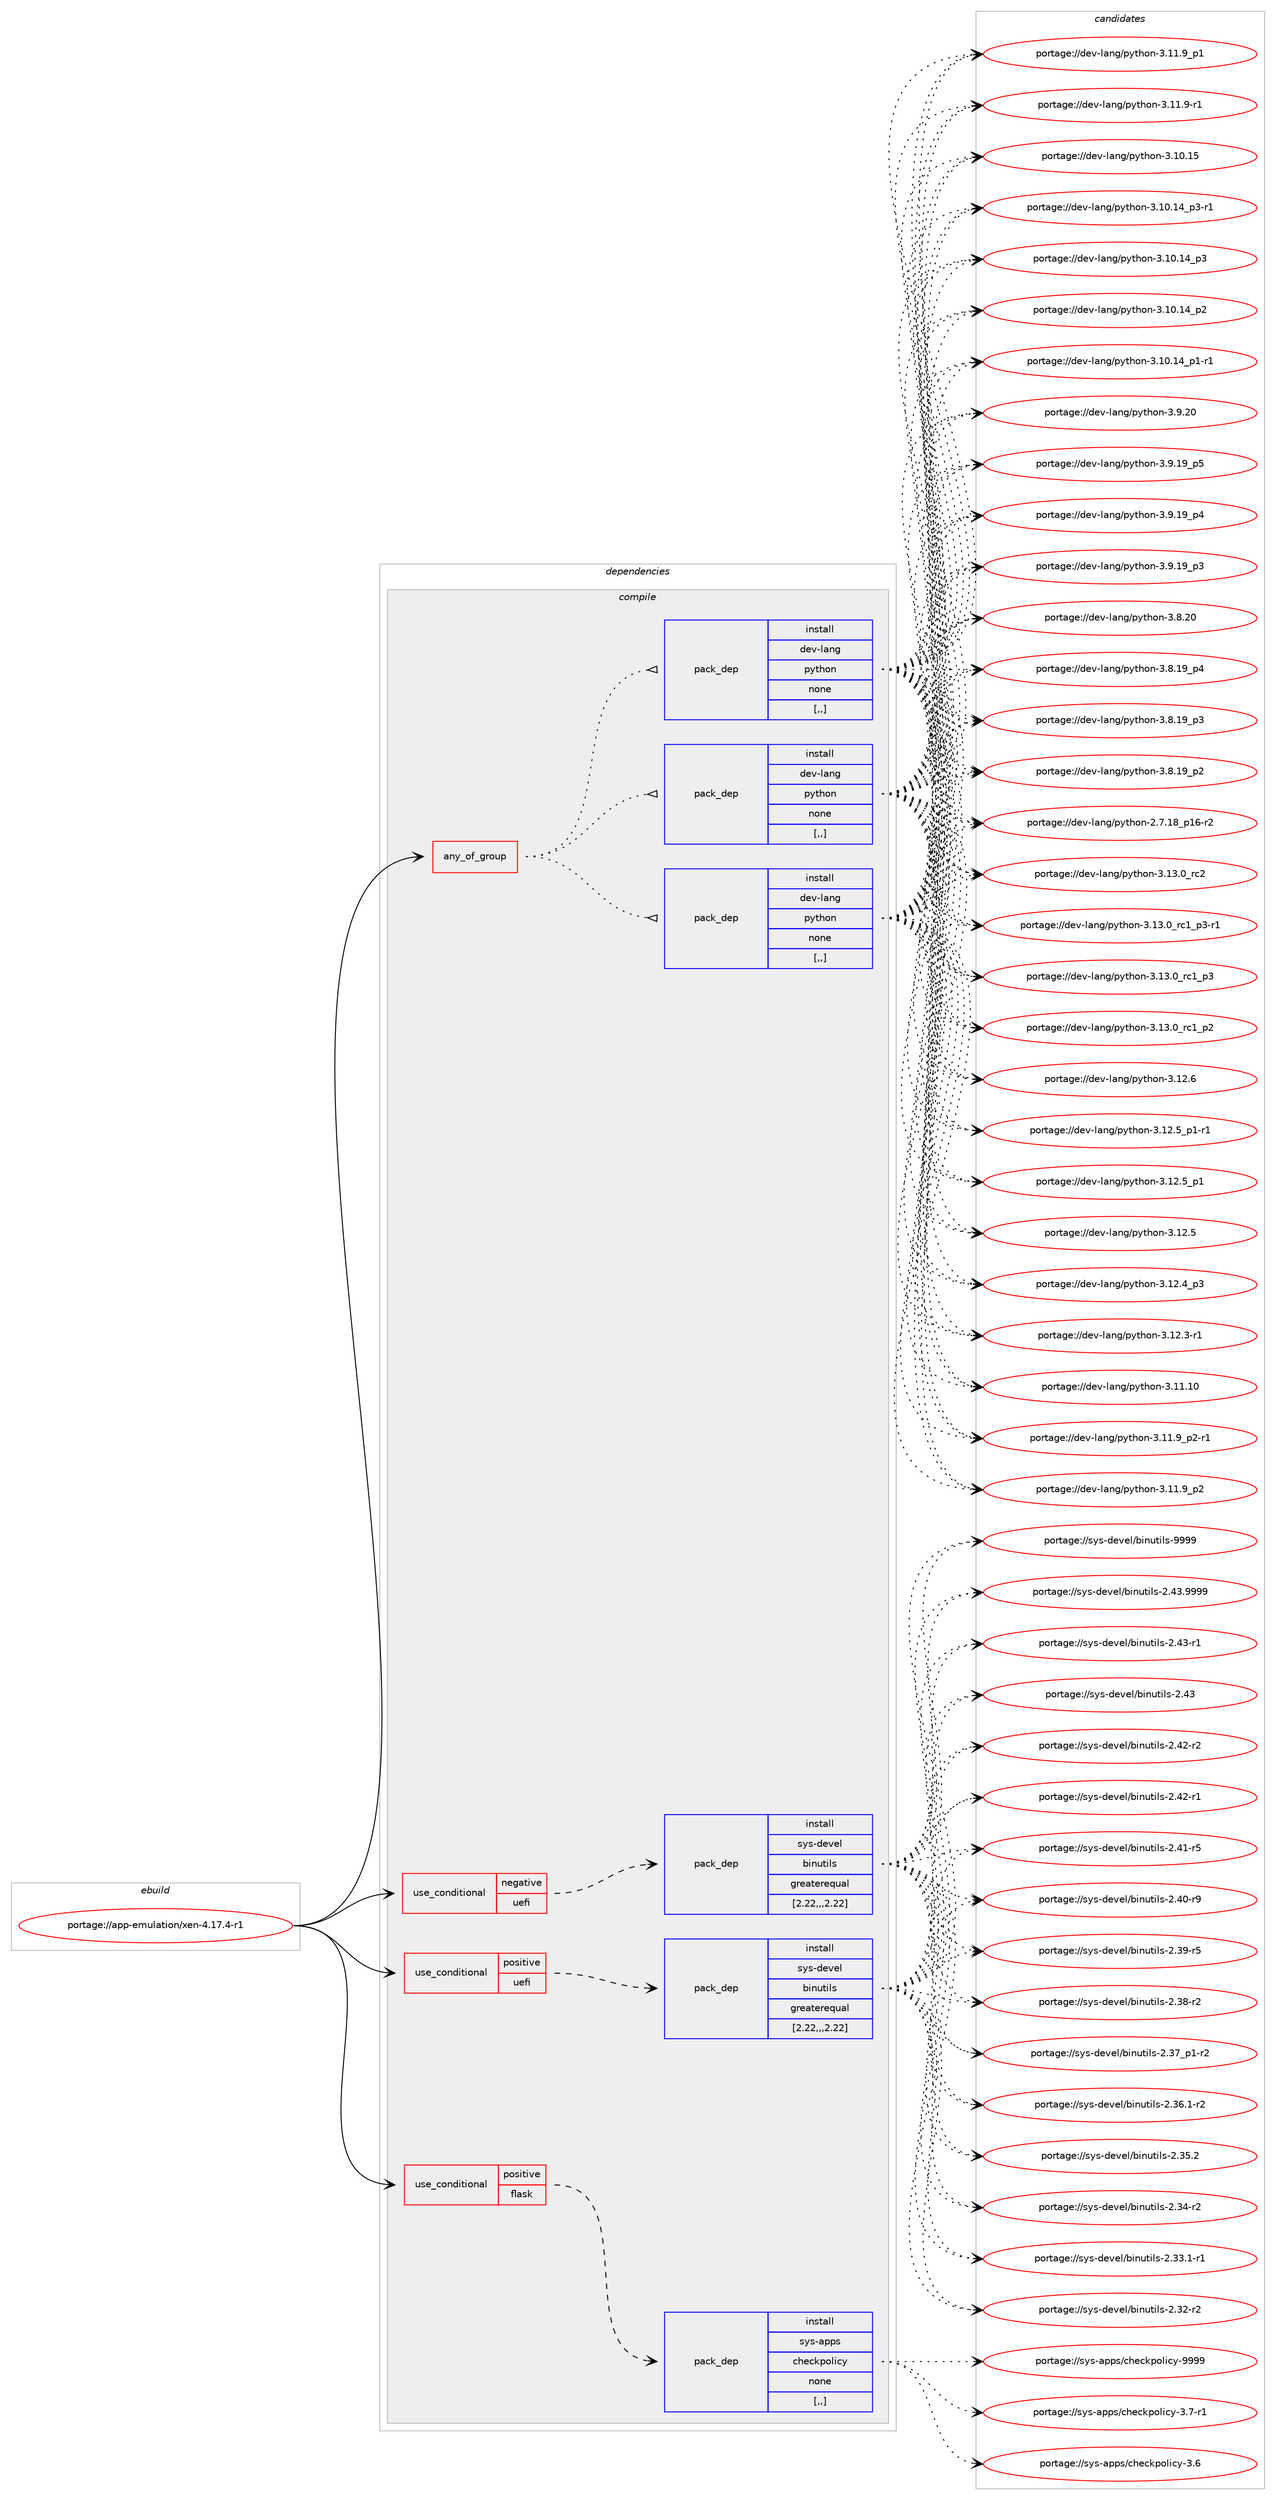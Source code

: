 digraph prolog {

# *************
# Graph options
# *************

newrank=true;
concentrate=true;
compound=true;
graph [rankdir=LR,fontname=Helvetica,fontsize=10,ranksep=1.5];#, ranksep=2.5, nodesep=0.2];
edge  [arrowhead=vee];
node  [fontname=Helvetica,fontsize=10];

# **********
# The ebuild
# **********

subgraph cluster_leftcol {
color=gray;
label=<<i>ebuild</i>>;
id [label="portage://app-emulation/xen-4.17.4-r1", color=red, width=4, href="../app-emulation/xen-4.17.4-r1.svg"];
}

# ****************
# The dependencies
# ****************

subgraph cluster_midcol {
color=gray;
label=<<i>dependencies</i>>;
subgraph cluster_compile {
fillcolor="#eeeeee";
style=filled;
label=<<i>compile</i>>;
subgraph any3666 {
dependency529357 [label=<<TABLE BORDER="0" CELLBORDER="1" CELLSPACING="0" CELLPADDING="4"><TR><TD CELLPADDING="10">any_of_group</TD></TR></TABLE>>, shape=none, color=red];subgraph pack385031 {
dependency529358 [label=<<TABLE BORDER="0" CELLBORDER="1" CELLSPACING="0" CELLPADDING="4" WIDTH="220"><TR><TD ROWSPAN="6" CELLPADDING="30">pack_dep</TD></TR><TR><TD WIDTH="110">install</TD></TR><TR><TD>dev-lang</TD></TR><TR><TD>python</TD></TR><TR><TD>none</TD></TR><TR><TD>[,,]</TD></TR></TABLE>>, shape=none, color=blue];
}
dependency529357:e -> dependency529358:w [weight=20,style="dotted",arrowhead="oinv"];
subgraph pack385032 {
dependency529359 [label=<<TABLE BORDER="0" CELLBORDER="1" CELLSPACING="0" CELLPADDING="4" WIDTH="220"><TR><TD ROWSPAN="6" CELLPADDING="30">pack_dep</TD></TR><TR><TD WIDTH="110">install</TD></TR><TR><TD>dev-lang</TD></TR><TR><TD>python</TD></TR><TR><TD>none</TD></TR><TR><TD>[,,]</TD></TR></TABLE>>, shape=none, color=blue];
}
dependency529357:e -> dependency529359:w [weight=20,style="dotted",arrowhead="oinv"];
subgraph pack385033 {
dependency529360 [label=<<TABLE BORDER="0" CELLBORDER="1" CELLSPACING="0" CELLPADDING="4" WIDTH="220"><TR><TD ROWSPAN="6" CELLPADDING="30">pack_dep</TD></TR><TR><TD WIDTH="110">install</TD></TR><TR><TD>dev-lang</TD></TR><TR><TD>python</TD></TR><TR><TD>none</TD></TR><TR><TD>[,,]</TD></TR></TABLE>>, shape=none, color=blue];
}
dependency529357:e -> dependency529360:w [weight=20,style="dotted",arrowhead="oinv"];
}
id:e -> dependency529357:w [weight=20,style="solid",arrowhead="vee"];
subgraph cond140366 {
dependency529361 [label=<<TABLE BORDER="0" CELLBORDER="1" CELLSPACING="0" CELLPADDING="4"><TR><TD ROWSPAN="3" CELLPADDING="10">use_conditional</TD></TR><TR><TD>negative</TD></TR><TR><TD>uefi</TD></TR></TABLE>>, shape=none, color=red];
subgraph pack385034 {
dependency529362 [label=<<TABLE BORDER="0" CELLBORDER="1" CELLSPACING="0" CELLPADDING="4" WIDTH="220"><TR><TD ROWSPAN="6" CELLPADDING="30">pack_dep</TD></TR><TR><TD WIDTH="110">install</TD></TR><TR><TD>sys-devel</TD></TR><TR><TD>binutils</TD></TR><TR><TD>greaterequal</TD></TR><TR><TD>[2.22,,,2.22]</TD></TR></TABLE>>, shape=none, color=blue];
}
dependency529361:e -> dependency529362:w [weight=20,style="dashed",arrowhead="vee"];
}
id:e -> dependency529361:w [weight=20,style="solid",arrowhead="vee"];
subgraph cond140367 {
dependency529363 [label=<<TABLE BORDER="0" CELLBORDER="1" CELLSPACING="0" CELLPADDING="4"><TR><TD ROWSPAN="3" CELLPADDING="10">use_conditional</TD></TR><TR><TD>positive</TD></TR><TR><TD>flask</TD></TR></TABLE>>, shape=none, color=red];
subgraph pack385035 {
dependency529364 [label=<<TABLE BORDER="0" CELLBORDER="1" CELLSPACING="0" CELLPADDING="4" WIDTH="220"><TR><TD ROWSPAN="6" CELLPADDING="30">pack_dep</TD></TR><TR><TD WIDTH="110">install</TD></TR><TR><TD>sys-apps</TD></TR><TR><TD>checkpolicy</TD></TR><TR><TD>none</TD></TR><TR><TD>[,,]</TD></TR></TABLE>>, shape=none, color=blue];
}
dependency529363:e -> dependency529364:w [weight=20,style="dashed",arrowhead="vee"];
}
id:e -> dependency529363:w [weight=20,style="solid",arrowhead="vee"];
subgraph cond140368 {
dependency529365 [label=<<TABLE BORDER="0" CELLBORDER="1" CELLSPACING="0" CELLPADDING="4"><TR><TD ROWSPAN="3" CELLPADDING="10">use_conditional</TD></TR><TR><TD>positive</TD></TR><TR><TD>uefi</TD></TR></TABLE>>, shape=none, color=red];
subgraph pack385036 {
dependency529366 [label=<<TABLE BORDER="0" CELLBORDER="1" CELLSPACING="0" CELLPADDING="4" WIDTH="220"><TR><TD ROWSPAN="6" CELLPADDING="30">pack_dep</TD></TR><TR><TD WIDTH="110">install</TD></TR><TR><TD>sys-devel</TD></TR><TR><TD>binutils</TD></TR><TR><TD>greaterequal</TD></TR><TR><TD>[2.22,,,2.22]</TD></TR></TABLE>>, shape=none, color=blue];
}
dependency529365:e -> dependency529366:w [weight=20,style="dashed",arrowhead="vee"];
}
id:e -> dependency529365:w [weight=20,style="solid",arrowhead="vee"];
}
subgraph cluster_compileandrun {
fillcolor="#eeeeee";
style=filled;
label=<<i>compile and run</i>>;
}
subgraph cluster_run {
fillcolor="#eeeeee";
style=filled;
label=<<i>run</i>>;
}
}

# **************
# The candidates
# **************

subgraph cluster_choices {
rank=same;
color=gray;
label=<<i>candidates</i>>;

subgraph choice385031 {
color=black;
nodesep=1;
choice10010111845108971101034711212111610411111045514649514648951149950 [label="portage://dev-lang/python-3.13.0_rc2", color=red, width=4,href="../dev-lang/python-3.13.0_rc2.svg"];
choice1001011184510897110103471121211161041111104551464951464895114994995112514511449 [label="portage://dev-lang/python-3.13.0_rc1_p3-r1", color=red, width=4,href="../dev-lang/python-3.13.0_rc1_p3-r1.svg"];
choice100101118451089711010347112121116104111110455146495146489511499499511251 [label="portage://dev-lang/python-3.13.0_rc1_p3", color=red, width=4,href="../dev-lang/python-3.13.0_rc1_p3.svg"];
choice100101118451089711010347112121116104111110455146495146489511499499511250 [label="portage://dev-lang/python-3.13.0_rc1_p2", color=red, width=4,href="../dev-lang/python-3.13.0_rc1_p2.svg"];
choice10010111845108971101034711212111610411111045514649504654 [label="portage://dev-lang/python-3.12.6", color=red, width=4,href="../dev-lang/python-3.12.6.svg"];
choice1001011184510897110103471121211161041111104551464950465395112494511449 [label="portage://dev-lang/python-3.12.5_p1-r1", color=red, width=4,href="../dev-lang/python-3.12.5_p1-r1.svg"];
choice100101118451089711010347112121116104111110455146495046539511249 [label="portage://dev-lang/python-3.12.5_p1", color=red, width=4,href="../dev-lang/python-3.12.5_p1.svg"];
choice10010111845108971101034711212111610411111045514649504653 [label="portage://dev-lang/python-3.12.5", color=red, width=4,href="../dev-lang/python-3.12.5.svg"];
choice100101118451089711010347112121116104111110455146495046529511251 [label="portage://dev-lang/python-3.12.4_p3", color=red, width=4,href="../dev-lang/python-3.12.4_p3.svg"];
choice100101118451089711010347112121116104111110455146495046514511449 [label="portage://dev-lang/python-3.12.3-r1", color=red, width=4,href="../dev-lang/python-3.12.3-r1.svg"];
choice1001011184510897110103471121211161041111104551464949464948 [label="portage://dev-lang/python-3.11.10", color=red, width=4,href="../dev-lang/python-3.11.10.svg"];
choice1001011184510897110103471121211161041111104551464949465795112504511449 [label="portage://dev-lang/python-3.11.9_p2-r1", color=red, width=4,href="../dev-lang/python-3.11.9_p2-r1.svg"];
choice100101118451089711010347112121116104111110455146494946579511250 [label="portage://dev-lang/python-3.11.9_p2", color=red, width=4,href="../dev-lang/python-3.11.9_p2.svg"];
choice100101118451089711010347112121116104111110455146494946579511249 [label="portage://dev-lang/python-3.11.9_p1", color=red, width=4,href="../dev-lang/python-3.11.9_p1.svg"];
choice100101118451089711010347112121116104111110455146494946574511449 [label="portage://dev-lang/python-3.11.9-r1", color=red, width=4,href="../dev-lang/python-3.11.9-r1.svg"];
choice1001011184510897110103471121211161041111104551464948464953 [label="portage://dev-lang/python-3.10.15", color=red, width=4,href="../dev-lang/python-3.10.15.svg"];
choice100101118451089711010347112121116104111110455146494846495295112514511449 [label="portage://dev-lang/python-3.10.14_p3-r1", color=red, width=4,href="../dev-lang/python-3.10.14_p3-r1.svg"];
choice10010111845108971101034711212111610411111045514649484649529511251 [label="portage://dev-lang/python-3.10.14_p3", color=red, width=4,href="../dev-lang/python-3.10.14_p3.svg"];
choice10010111845108971101034711212111610411111045514649484649529511250 [label="portage://dev-lang/python-3.10.14_p2", color=red, width=4,href="../dev-lang/python-3.10.14_p2.svg"];
choice100101118451089711010347112121116104111110455146494846495295112494511449 [label="portage://dev-lang/python-3.10.14_p1-r1", color=red, width=4,href="../dev-lang/python-3.10.14_p1-r1.svg"];
choice10010111845108971101034711212111610411111045514657465048 [label="portage://dev-lang/python-3.9.20", color=red, width=4,href="../dev-lang/python-3.9.20.svg"];
choice100101118451089711010347112121116104111110455146574649579511253 [label="portage://dev-lang/python-3.9.19_p5", color=red, width=4,href="../dev-lang/python-3.9.19_p5.svg"];
choice100101118451089711010347112121116104111110455146574649579511252 [label="portage://dev-lang/python-3.9.19_p4", color=red, width=4,href="../dev-lang/python-3.9.19_p4.svg"];
choice100101118451089711010347112121116104111110455146574649579511251 [label="portage://dev-lang/python-3.9.19_p3", color=red, width=4,href="../dev-lang/python-3.9.19_p3.svg"];
choice10010111845108971101034711212111610411111045514656465048 [label="portage://dev-lang/python-3.8.20", color=red, width=4,href="../dev-lang/python-3.8.20.svg"];
choice100101118451089711010347112121116104111110455146564649579511252 [label="portage://dev-lang/python-3.8.19_p4", color=red, width=4,href="../dev-lang/python-3.8.19_p4.svg"];
choice100101118451089711010347112121116104111110455146564649579511251 [label="portage://dev-lang/python-3.8.19_p3", color=red, width=4,href="../dev-lang/python-3.8.19_p3.svg"];
choice100101118451089711010347112121116104111110455146564649579511250 [label="portage://dev-lang/python-3.8.19_p2", color=red, width=4,href="../dev-lang/python-3.8.19_p2.svg"];
choice100101118451089711010347112121116104111110455046554649569511249544511450 [label="portage://dev-lang/python-2.7.18_p16-r2", color=red, width=4,href="../dev-lang/python-2.7.18_p16-r2.svg"];
dependency529358:e -> choice10010111845108971101034711212111610411111045514649514648951149950:w [style=dotted,weight="100"];
dependency529358:e -> choice1001011184510897110103471121211161041111104551464951464895114994995112514511449:w [style=dotted,weight="100"];
dependency529358:e -> choice100101118451089711010347112121116104111110455146495146489511499499511251:w [style=dotted,weight="100"];
dependency529358:e -> choice100101118451089711010347112121116104111110455146495146489511499499511250:w [style=dotted,weight="100"];
dependency529358:e -> choice10010111845108971101034711212111610411111045514649504654:w [style=dotted,weight="100"];
dependency529358:e -> choice1001011184510897110103471121211161041111104551464950465395112494511449:w [style=dotted,weight="100"];
dependency529358:e -> choice100101118451089711010347112121116104111110455146495046539511249:w [style=dotted,weight="100"];
dependency529358:e -> choice10010111845108971101034711212111610411111045514649504653:w [style=dotted,weight="100"];
dependency529358:e -> choice100101118451089711010347112121116104111110455146495046529511251:w [style=dotted,weight="100"];
dependency529358:e -> choice100101118451089711010347112121116104111110455146495046514511449:w [style=dotted,weight="100"];
dependency529358:e -> choice1001011184510897110103471121211161041111104551464949464948:w [style=dotted,weight="100"];
dependency529358:e -> choice1001011184510897110103471121211161041111104551464949465795112504511449:w [style=dotted,weight="100"];
dependency529358:e -> choice100101118451089711010347112121116104111110455146494946579511250:w [style=dotted,weight="100"];
dependency529358:e -> choice100101118451089711010347112121116104111110455146494946579511249:w [style=dotted,weight="100"];
dependency529358:e -> choice100101118451089711010347112121116104111110455146494946574511449:w [style=dotted,weight="100"];
dependency529358:e -> choice1001011184510897110103471121211161041111104551464948464953:w [style=dotted,weight="100"];
dependency529358:e -> choice100101118451089711010347112121116104111110455146494846495295112514511449:w [style=dotted,weight="100"];
dependency529358:e -> choice10010111845108971101034711212111610411111045514649484649529511251:w [style=dotted,weight="100"];
dependency529358:e -> choice10010111845108971101034711212111610411111045514649484649529511250:w [style=dotted,weight="100"];
dependency529358:e -> choice100101118451089711010347112121116104111110455146494846495295112494511449:w [style=dotted,weight="100"];
dependency529358:e -> choice10010111845108971101034711212111610411111045514657465048:w [style=dotted,weight="100"];
dependency529358:e -> choice100101118451089711010347112121116104111110455146574649579511253:w [style=dotted,weight="100"];
dependency529358:e -> choice100101118451089711010347112121116104111110455146574649579511252:w [style=dotted,weight="100"];
dependency529358:e -> choice100101118451089711010347112121116104111110455146574649579511251:w [style=dotted,weight="100"];
dependency529358:e -> choice10010111845108971101034711212111610411111045514656465048:w [style=dotted,weight="100"];
dependency529358:e -> choice100101118451089711010347112121116104111110455146564649579511252:w [style=dotted,weight="100"];
dependency529358:e -> choice100101118451089711010347112121116104111110455146564649579511251:w [style=dotted,weight="100"];
dependency529358:e -> choice100101118451089711010347112121116104111110455146564649579511250:w [style=dotted,weight="100"];
dependency529358:e -> choice100101118451089711010347112121116104111110455046554649569511249544511450:w [style=dotted,weight="100"];
}
subgraph choice385032 {
color=black;
nodesep=1;
choice10010111845108971101034711212111610411111045514649514648951149950 [label="portage://dev-lang/python-3.13.0_rc2", color=red, width=4,href="../dev-lang/python-3.13.0_rc2.svg"];
choice1001011184510897110103471121211161041111104551464951464895114994995112514511449 [label="portage://dev-lang/python-3.13.0_rc1_p3-r1", color=red, width=4,href="../dev-lang/python-3.13.0_rc1_p3-r1.svg"];
choice100101118451089711010347112121116104111110455146495146489511499499511251 [label="portage://dev-lang/python-3.13.0_rc1_p3", color=red, width=4,href="../dev-lang/python-3.13.0_rc1_p3.svg"];
choice100101118451089711010347112121116104111110455146495146489511499499511250 [label="portage://dev-lang/python-3.13.0_rc1_p2", color=red, width=4,href="../dev-lang/python-3.13.0_rc1_p2.svg"];
choice10010111845108971101034711212111610411111045514649504654 [label="portage://dev-lang/python-3.12.6", color=red, width=4,href="../dev-lang/python-3.12.6.svg"];
choice1001011184510897110103471121211161041111104551464950465395112494511449 [label="portage://dev-lang/python-3.12.5_p1-r1", color=red, width=4,href="../dev-lang/python-3.12.5_p1-r1.svg"];
choice100101118451089711010347112121116104111110455146495046539511249 [label="portage://dev-lang/python-3.12.5_p1", color=red, width=4,href="../dev-lang/python-3.12.5_p1.svg"];
choice10010111845108971101034711212111610411111045514649504653 [label="portage://dev-lang/python-3.12.5", color=red, width=4,href="../dev-lang/python-3.12.5.svg"];
choice100101118451089711010347112121116104111110455146495046529511251 [label="portage://dev-lang/python-3.12.4_p3", color=red, width=4,href="../dev-lang/python-3.12.4_p3.svg"];
choice100101118451089711010347112121116104111110455146495046514511449 [label="portage://dev-lang/python-3.12.3-r1", color=red, width=4,href="../dev-lang/python-3.12.3-r1.svg"];
choice1001011184510897110103471121211161041111104551464949464948 [label="portage://dev-lang/python-3.11.10", color=red, width=4,href="../dev-lang/python-3.11.10.svg"];
choice1001011184510897110103471121211161041111104551464949465795112504511449 [label="portage://dev-lang/python-3.11.9_p2-r1", color=red, width=4,href="../dev-lang/python-3.11.9_p2-r1.svg"];
choice100101118451089711010347112121116104111110455146494946579511250 [label="portage://dev-lang/python-3.11.9_p2", color=red, width=4,href="../dev-lang/python-3.11.9_p2.svg"];
choice100101118451089711010347112121116104111110455146494946579511249 [label="portage://dev-lang/python-3.11.9_p1", color=red, width=4,href="../dev-lang/python-3.11.9_p1.svg"];
choice100101118451089711010347112121116104111110455146494946574511449 [label="portage://dev-lang/python-3.11.9-r1", color=red, width=4,href="../dev-lang/python-3.11.9-r1.svg"];
choice1001011184510897110103471121211161041111104551464948464953 [label="portage://dev-lang/python-3.10.15", color=red, width=4,href="../dev-lang/python-3.10.15.svg"];
choice100101118451089711010347112121116104111110455146494846495295112514511449 [label="portage://dev-lang/python-3.10.14_p3-r1", color=red, width=4,href="../dev-lang/python-3.10.14_p3-r1.svg"];
choice10010111845108971101034711212111610411111045514649484649529511251 [label="portage://dev-lang/python-3.10.14_p3", color=red, width=4,href="../dev-lang/python-3.10.14_p3.svg"];
choice10010111845108971101034711212111610411111045514649484649529511250 [label="portage://dev-lang/python-3.10.14_p2", color=red, width=4,href="../dev-lang/python-3.10.14_p2.svg"];
choice100101118451089711010347112121116104111110455146494846495295112494511449 [label="portage://dev-lang/python-3.10.14_p1-r1", color=red, width=4,href="../dev-lang/python-3.10.14_p1-r1.svg"];
choice10010111845108971101034711212111610411111045514657465048 [label="portage://dev-lang/python-3.9.20", color=red, width=4,href="../dev-lang/python-3.9.20.svg"];
choice100101118451089711010347112121116104111110455146574649579511253 [label="portage://dev-lang/python-3.9.19_p5", color=red, width=4,href="../dev-lang/python-3.9.19_p5.svg"];
choice100101118451089711010347112121116104111110455146574649579511252 [label="portage://dev-lang/python-3.9.19_p4", color=red, width=4,href="../dev-lang/python-3.9.19_p4.svg"];
choice100101118451089711010347112121116104111110455146574649579511251 [label="portage://dev-lang/python-3.9.19_p3", color=red, width=4,href="../dev-lang/python-3.9.19_p3.svg"];
choice10010111845108971101034711212111610411111045514656465048 [label="portage://dev-lang/python-3.8.20", color=red, width=4,href="../dev-lang/python-3.8.20.svg"];
choice100101118451089711010347112121116104111110455146564649579511252 [label="portage://dev-lang/python-3.8.19_p4", color=red, width=4,href="../dev-lang/python-3.8.19_p4.svg"];
choice100101118451089711010347112121116104111110455146564649579511251 [label="portage://dev-lang/python-3.8.19_p3", color=red, width=4,href="../dev-lang/python-3.8.19_p3.svg"];
choice100101118451089711010347112121116104111110455146564649579511250 [label="portage://dev-lang/python-3.8.19_p2", color=red, width=4,href="../dev-lang/python-3.8.19_p2.svg"];
choice100101118451089711010347112121116104111110455046554649569511249544511450 [label="portage://dev-lang/python-2.7.18_p16-r2", color=red, width=4,href="../dev-lang/python-2.7.18_p16-r2.svg"];
dependency529359:e -> choice10010111845108971101034711212111610411111045514649514648951149950:w [style=dotted,weight="100"];
dependency529359:e -> choice1001011184510897110103471121211161041111104551464951464895114994995112514511449:w [style=dotted,weight="100"];
dependency529359:e -> choice100101118451089711010347112121116104111110455146495146489511499499511251:w [style=dotted,weight="100"];
dependency529359:e -> choice100101118451089711010347112121116104111110455146495146489511499499511250:w [style=dotted,weight="100"];
dependency529359:e -> choice10010111845108971101034711212111610411111045514649504654:w [style=dotted,weight="100"];
dependency529359:e -> choice1001011184510897110103471121211161041111104551464950465395112494511449:w [style=dotted,weight="100"];
dependency529359:e -> choice100101118451089711010347112121116104111110455146495046539511249:w [style=dotted,weight="100"];
dependency529359:e -> choice10010111845108971101034711212111610411111045514649504653:w [style=dotted,weight="100"];
dependency529359:e -> choice100101118451089711010347112121116104111110455146495046529511251:w [style=dotted,weight="100"];
dependency529359:e -> choice100101118451089711010347112121116104111110455146495046514511449:w [style=dotted,weight="100"];
dependency529359:e -> choice1001011184510897110103471121211161041111104551464949464948:w [style=dotted,weight="100"];
dependency529359:e -> choice1001011184510897110103471121211161041111104551464949465795112504511449:w [style=dotted,weight="100"];
dependency529359:e -> choice100101118451089711010347112121116104111110455146494946579511250:w [style=dotted,weight="100"];
dependency529359:e -> choice100101118451089711010347112121116104111110455146494946579511249:w [style=dotted,weight="100"];
dependency529359:e -> choice100101118451089711010347112121116104111110455146494946574511449:w [style=dotted,weight="100"];
dependency529359:e -> choice1001011184510897110103471121211161041111104551464948464953:w [style=dotted,weight="100"];
dependency529359:e -> choice100101118451089711010347112121116104111110455146494846495295112514511449:w [style=dotted,weight="100"];
dependency529359:e -> choice10010111845108971101034711212111610411111045514649484649529511251:w [style=dotted,weight="100"];
dependency529359:e -> choice10010111845108971101034711212111610411111045514649484649529511250:w [style=dotted,weight="100"];
dependency529359:e -> choice100101118451089711010347112121116104111110455146494846495295112494511449:w [style=dotted,weight="100"];
dependency529359:e -> choice10010111845108971101034711212111610411111045514657465048:w [style=dotted,weight="100"];
dependency529359:e -> choice100101118451089711010347112121116104111110455146574649579511253:w [style=dotted,weight="100"];
dependency529359:e -> choice100101118451089711010347112121116104111110455146574649579511252:w [style=dotted,weight="100"];
dependency529359:e -> choice100101118451089711010347112121116104111110455146574649579511251:w [style=dotted,weight="100"];
dependency529359:e -> choice10010111845108971101034711212111610411111045514656465048:w [style=dotted,weight="100"];
dependency529359:e -> choice100101118451089711010347112121116104111110455146564649579511252:w [style=dotted,weight="100"];
dependency529359:e -> choice100101118451089711010347112121116104111110455146564649579511251:w [style=dotted,weight="100"];
dependency529359:e -> choice100101118451089711010347112121116104111110455146564649579511250:w [style=dotted,weight="100"];
dependency529359:e -> choice100101118451089711010347112121116104111110455046554649569511249544511450:w [style=dotted,weight="100"];
}
subgraph choice385033 {
color=black;
nodesep=1;
choice10010111845108971101034711212111610411111045514649514648951149950 [label="portage://dev-lang/python-3.13.0_rc2", color=red, width=4,href="../dev-lang/python-3.13.0_rc2.svg"];
choice1001011184510897110103471121211161041111104551464951464895114994995112514511449 [label="portage://dev-lang/python-3.13.0_rc1_p3-r1", color=red, width=4,href="../dev-lang/python-3.13.0_rc1_p3-r1.svg"];
choice100101118451089711010347112121116104111110455146495146489511499499511251 [label="portage://dev-lang/python-3.13.0_rc1_p3", color=red, width=4,href="../dev-lang/python-3.13.0_rc1_p3.svg"];
choice100101118451089711010347112121116104111110455146495146489511499499511250 [label="portage://dev-lang/python-3.13.0_rc1_p2", color=red, width=4,href="../dev-lang/python-3.13.0_rc1_p2.svg"];
choice10010111845108971101034711212111610411111045514649504654 [label="portage://dev-lang/python-3.12.6", color=red, width=4,href="../dev-lang/python-3.12.6.svg"];
choice1001011184510897110103471121211161041111104551464950465395112494511449 [label="portage://dev-lang/python-3.12.5_p1-r1", color=red, width=4,href="../dev-lang/python-3.12.5_p1-r1.svg"];
choice100101118451089711010347112121116104111110455146495046539511249 [label="portage://dev-lang/python-3.12.5_p1", color=red, width=4,href="../dev-lang/python-3.12.5_p1.svg"];
choice10010111845108971101034711212111610411111045514649504653 [label="portage://dev-lang/python-3.12.5", color=red, width=4,href="../dev-lang/python-3.12.5.svg"];
choice100101118451089711010347112121116104111110455146495046529511251 [label="portage://dev-lang/python-3.12.4_p3", color=red, width=4,href="../dev-lang/python-3.12.4_p3.svg"];
choice100101118451089711010347112121116104111110455146495046514511449 [label="portage://dev-lang/python-3.12.3-r1", color=red, width=4,href="../dev-lang/python-3.12.3-r1.svg"];
choice1001011184510897110103471121211161041111104551464949464948 [label="portage://dev-lang/python-3.11.10", color=red, width=4,href="../dev-lang/python-3.11.10.svg"];
choice1001011184510897110103471121211161041111104551464949465795112504511449 [label="portage://dev-lang/python-3.11.9_p2-r1", color=red, width=4,href="../dev-lang/python-3.11.9_p2-r1.svg"];
choice100101118451089711010347112121116104111110455146494946579511250 [label="portage://dev-lang/python-3.11.9_p2", color=red, width=4,href="../dev-lang/python-3.11.9_p2.svg"];
choice100101118451089711010347112121116104111110455146494946579511249 [label="portage://dev-lang/python-3.11.9_p1", color=red, width=4,href="../dev-lang/python-3.11.9_p1.svg"];
choice100101118451089711010347112121116104111110455146494946574511449 [label="portage://dev-lang/python-3.11.9-r1", color=red, width=4,href="../dev-lang/python-3.11.9-r1.svg"];
choice1001011184510897110103471121211161041111104551464948464953 [label="portage://dev-lang/python-3.10.15", color=red, width=4,href="../dev-lang/python-3.10.15.svg"];
choice100101118451089711010347112121116104111110455146494846495295112514511449 [label="portage://dev-lang/python-3.10.14_p3-r1", color=red, width=4,href="../dev-lang/python-3.10.14_p3-r1.svg"];
choice10010111845108971101034711212111610411111045514649484649529511251 [label="portage://dev-lang/python-3.10.14_p3", color=red, width=4,href="../dev-lang/python-3.10.14_p3.svg"];
choice10010111845108971101034711212111610411111045514649484649529511250 [label="portage://dev-lang/python-3.10.14_p2", color=red, width=4,href="../dev-lang/python-3.10.14_p2.svg"];
choice100101118451089711010347112121116104111110455146494846495295112494511449 [label="portage://dev-lang/python-3.10.14_p1-r1", color=red, width=4,href="../dev-lang/python-3.10.14_p1-r1.svg"];
choice10010111845108971101034711212111610411111045514657465048 [label="portage://dev-lang/python-3.9.20", color=red, width=4,href="../dev-lang/python-3.9.20.svg"];
choice100101118451089711010347112121116104111110455146574649579511253 [label="portage://dev-lang/python-3.9.19_p5", color=red, width=4,href="../dev-lang/python-3.9.19_p5.svg"];
choice100101118451089711010347112121116104111110455146574649579511252 [label="portage://dev-lang/python-3.9.19_p4", color=red, width=4,href="../dev-lang/python-3.9.19_p4.svg"];
choice100101118451089711010347112121116104111110455146574649579511251 [label="portage://dev-lang/python-3.9.19_p3", color=red, width=4,href="../dev-lang/python-3.9.19_p3.svg"];
choice10010111845108971101034711212111610411111045514656465048 [label="portage://dev-lang/python-3.8.20", color=red, width=4,href="../dev-lang/python-3.8.20.svg"];
choice100101118451089711010347112121116104111110455146564649579511252 [label="portage://dev-lang/python-3.8.19_p4", color=red, width=4,href="../dev-lang/python-3.8.19_p4.svg"];
choice100101118451089711010347112121116104111110455146564649579511251 [label="portage://dev-lang/python-3.8.19_p3", color=red, width=4,href="../dev-lang/python-3.8.19_p3.svg"];
choice100101118451089711010347112121116104111110455146564649579511250 [label="portage://dev-lang/python-3.8.19_p2", color=red, width=4,href="../dev-lang/python-3.8.19_p2.svg"];
choice100101118451089711010347112121116104111110455046554649569511249544511450 [label="portage://dev-lang/python-2.7.18_p16-r2", color=red, width=4,href="../dev-lang/python-2.7.18_p16-r2.svg"];
dependency529360:e -> choice10010111845108971101034711212111610411111045514649514648951149950:w [style=dotted,weight="100"];
dependency529360:e -> choice1001011184510897110103471121211161041111104551464951464895114994995112514511449:w [style=dotted,weight="100"];
dependency529360:e -> choice100101118451089711010347112121116104111110455146495146489511499499511251:w [style=dotted,weight="100"];
dependency529360:e -> choice100101118451089711010347112121116104111110455146495146489511499499511250:w [style=dotted,weight="100"];
dependency529360:e -> choice10010111845108971101034711212111610411111045514649504654:w [style=dotted,weight="100"];
dependency529360:e -> choice1001011184510897110103471121211161041111104551464950465395112494511449:w [style=dotted,weight="100"];
dependency529360:e -> choice100101118451089711010347112121116104111110455146495046539511249:w [style=dotted,weight="100"];
dependency529360:e -> choice10010111845108971101034711212111610411111045514649504653:w [style=dotted,weight="100"];
dependency529360:e -> choice100101118451089711010347112121116104111110455146495046529511251:w [style=dotted,weight="100"];
dependency529360:e -> choice100101118451089711010347112121116104111110455146495046514511449:w [style=dotted,weight="100"];
dependency529360:e -> choice1001011184510897110103471121211161041111104551464949464948:w [style=dotted,weight="100"];
dependency529360:e -> choice1001011184510897110103471121211161041111104551464949465795112504511449:w [style=dotted,weight="100"];
dependency529360:e -> choice100101118451089711010347112121116104111110455146494946579511250:w [style=dotted,weight="100"];
dependency529360:e -> choice100101118451089711010347112121116104111110455146494946579511249:w [style=dotted,weight="100"];
dependency529360:e -> choice100101118451089711010347112121116104111110455146494946574511449:w [style=dotted,weight="100"];
dependency529360:e -> choice1001011184510897110103471121211161041111104551464948464953:w [style=dotted,weight="100"];
dependency529360:e -> choice100101118451089711010347112121116104111110455146494846495295112514511449:w [style=dotted,weight="100"];
dependency529360:e -> choice10010111845108971101034711212111610411111045514649484649529511251:w [style=dotted,weight="100"];
dependency529360:e -> choice10010111845108971101034711212111610411111045514649484649529511250:w [style=dotted,weight="100"];
dependency529360:e -> choice100101118451089711010347112121116104111110455146494846495295112494511449:w [style=dotted,weight="100"];
dependency529360:e -> choice10010111845108971101034711212111610411111045514657465048:w [style=dotted,weight="100"];
dependency529360:e -> choice100101118451089711010347112121116104111110455146574649579511253:w [style=dotted,weight="100"];
dependency529360:e -> choice100101118451089711010347112121116104111110455146574649579511252:w [style=dotted,weight="100"];
dependency529360:e -> choice100101118451089711010347112121116104111110455146574649579511251:w [style=dotted,weight="100"];
dependency529360:e -> choice10010111845108971101034711212111610411111045514656465048:w [style=dotted,weight="100"];
dependency529360:e -> choice100101118451089711010347112121116104111110455146564649579511252:w [style=dotted,weight="100"];
dependency529360:e -> choice100101118451089711010347112121116104111110455146564649579511251:w [style=dotted,weight="100"];
dependency529360:e -> choice100101118451089711010347112121116104111110455146564649579511250:w [style=dotted,weight="100"];
dependency529360:e -> choice100101118451089711010347112121116104111110455046554649569511249544511450:w [style=dotted,weight="100"];
}
subgraph choice385034 {
color=black;
nodesep=1;
choice1151211154510010111810110847981051101171161051081154557575757 [label="portage://sys-devel/binutils-9999", color=red, width=4,href="../sys-devel/binutils-9999.svg"];
choice11512111545100101118101108479810511011711610510811545504652514657575757 [label="portage://sys-devel/binutils-2.43.9999", color=red, width=4,href="../sys-devel/binutils-2.43.9999.svg"];
choice11512111545100101118101108479810511011711610510811545504652514511449 [label="portage://sys-devel/binutils-2.43-r1", color=red, width=4,href="../sys-devel/binutils-2.43-r1.svg"];
choice1151211154510010111810110847981051101171161051081154550465251 [label="portage://sys-devel/binutils-2.43", color=red, width=4,href="../sys-devel/binutils-2.43.svg"];
choice11512111545100101118101108479810511011711610510811545504652504511450 [label="portage://sys-devel/binutils-2.42-r2", color=red, width=4,href="../sys-devel/binutils-2.42-r2.svg"];
choice11512111545100101118101108479810511011711610510811545504652504511449 [label="portage://sys-devel/binutils-2.42-r1", color=red, width=4,href="../sys-devel/binutils-2.42-r1.svg"];
choice11512111545100101118101108479810511011711610510811545504652494511453 [label="portage://sys-devel/binutils-2.41-r5", color=red, width=4,href="../sys-devel/binutils-2.41-r5.svg"];
choice11512111545100101118101108479810511011711610510811545504652484511457 [label="portage://sys-devel/binutils-2.40-r9", color=red, width=4,href="../sys-devel/binutils-2.40-r9.svg"];
choice11512111545100101118101108479810511011711610510811545504651574511453 [label="portage://sys-devel/binutils-2.39-r5", color=red, width=4,href="../sys-devel/binutils-2.39-r5.svg"];
choice11512111545100101118101108479810511011711610510811545504651564511450 [label="portage://sys-devel/binutils-2.38-r2", color=red, width=4,href="../sys-devel/binutils-2.38-r2.svg"];
choice115121115451001011181011084798105110117116105108115455046515595112494511450 [label="portage://sys-devel/binutils-2.37_p1-r2", color=red, width=4,href="../sys-devel/binutils-2.37_p1-r2.svg"];
choice115121115451001011181011084798105110117116105108115455046515446494511450 [label="portage://sys-devel/binutils-2.36.1-r2", color=red, width=4,href="../sys-devel/binutils-2.36.1-r2.svg"];
choice11512111545100101118101108479810511011711610510811545504651534650 [label="portage://sys-devel/binutils-2.35.2", color=red, width=4,href="../sys-devel/binutils-2.35.2.svg"];
choice11512111545100101118101108479810511011711610510811545504651524511450 [label="portage://sys-devel/binutils-2.34-r2", color=red, width=4,href="../sys-devel/binutils-2.34-r2.svg"];
choice115121115451001011181011084798105110117116105108115455046515146494511449 [label="portage://sys-devel/binutils-2.33.1-r1", color=red, width=4,href="../sys-devel/binutils-2.33.1-r1.svg"];
choice11512111545100101118101108479810511011711610510811545504651504511450 [label="portage://sys-devel/binutils-2.32-r2", color=red, width=4,href="../sys-devel/binutils-2.32-r2.svg"];
dependency529362:e -> choice1151211154510010111810110847981051101171161051081154557575757:w [style=dotted,weight="100"];
dependency529362:e -> choice11512111545100101118101108479810511011711610510811545504652514657575757:w [style=dotted,weight="100"];
dependency529362:e -> choice11512111545100101118101108479810511011711610510811545504652514511449:w [style=dotted,weight="100"];
dependency529362:e -> choice1151211154510010111810110847981051101171161051081154550465251:w [style=dotted,weight="100"];
dependency529362:e -> choice11512111545100101118101108479810511011711610510811545504652504511450:w [style=dotted,weight="100"];
dependency529362:e -> choice11512111545100101118101108479810511011711610510811545504652504511449:w [style=dotted,weight="100"];
dependency529362:e -> choice11512111545100101118101108479810511011711610510811545504652494511453:w [style=dotted,weight="100"];
dependency529362:e -> choice11512111545100101118101108479810511011711610510811545504652484511457:w [style=dotted,weight="100"];
dependency529362:e -> choice11512111545100101118101108479810511011711610510811545504651574511453:w [style=dotted,weight="100"];
dependency529362:e -> choice11512111545100101118101108479810511011711610510811545504651564511450:w [style=dotted,weight="100"];
dependency529362:e -> choice115121115451001011181011084798105110117116105108115455046515595112494511450:w [style=dotted,weight="100"];
dependency529362:e -> choice115121115451001011181011084798105110117116105108115455046515446494511450:w [style=dotted,weight="100"];
dependency529362:e -> choice11512111545100101118101108479810511011711610510811545504651534650:w [style=dotted,weight="100"];
dependency529362:e -> choice11512111545100101118101108479810511011711610510811545504651524511450:w [style=dotted,weight="100"];
dependency529362:e -> choice115121115451001011181011084798105110117116105108115455046515146494511449:w [style=dotted,weight="100"];
dependency529362:e -> choice11512111545100101118101108479810511011711610510811545504651504511450:w [style=dotted,weight="100"];
}
subgraph choice385035 {
color=black;
nodesep=1;
choice1151211154597112112115479910410199107112111108105991214557575757 [label="portage://sys-apps/checkpolicy-9999", color=red, width=4,href="../sys-apps/checkpolicy-9999.svg"];
choice115121115459711211211547991041019910711211110810599121455146554511449 [label="portage://sys-apps/checkpolicy-3.7-r1", color=red, width=4,href="../sys-apps/checkpolicy-3.7-r1.svg"];
choice11512111545971121121154799104101991071121111081059912145514654 [label="portage://sys-apps/checkpolicy-3.6", color=red, width=4,href="../sys-apps/checkpolicy-3.6.svg"];
dependency529364:e -> choice1151211154597112112115479910410199107112111108105991214557575757:w [style=dotted,weight="100"];
dependency529364:e -> choice115121115459711211211547991041019910711211110810599121455146554511449:w [style=dotted,weight="100"];
dependency529364:e -> choice11512111545971121121154799104101991071121111081059912145514654:w [style=dotted,weight="100"];
}
subgraph choice385036 {
color=black;
nodesep=1;
choice1151211154510010111810110847981051101171161051081154557575757 [label="portage://sys-devel/binutils-9999", color=red, width=4,href="../sys-devel/binutils-9999.svg"];
choice11512111545100101118101108479810511011711610510811545504652514657575757 [label="portage://sys-devel/binutils-2.43.9999", color=red, width=4,href="../sys-devel/binutils-2.43.9999.svg"];
choice11512111545100101118101108479810511011711610510811545504652514511449 [label="portage://sys-devel/binutils-2.43-r1", color=red, width=4,href="../sys-devel/binutils-2.43-r1.svg"];
choice1151211154510010111810110847981051101171161051081154550465251 [label="portage://sys-devel/binutils-2.43", color=red, width=4,href="../sys-devel/binutils-2.43.svg"];
choice11512111545100101118101108479810511011711610510811545504652504511450 [label="portage://sys-devel/binutils-2.42-r2", color=red, width=4,href="../sys-devel/binutils-2.42-r2.svg"];
choice11512111545100101118101108479810511011711610510811545504652504511449 [label="portage://sys-devel/binutils-2.42-r1", color=red, width=4,href="../sys-devel/binutils-2.42-r1.svg"];
choice11512111545100101118101108479810511011711610510811545504652494511453 [label="portage://sys-devel/binutils-2.41-r5", color=red, width=4,href="../sys-devel/binutils-2.41-r5.svg"];
choice11512111545100101118101108479810511011711610510811545504652484511457 [label="portage://sys-devel/binutils-2.40-r9", color=red, width=4,href="../sys-devel/binutils-2.40-r9.svg"];
choice11512111545100101118101108479810511011711610510811545504651574511453 [label="portage://sys-devel/binutils-2.39-r5", color=red, width=4,href="../sys-devel/binutils-2.39-r5.svg"];
choice11512111545100101118101108479810511011711610510811545504651564511450 [label="portage://sys-devel/binutils-2.38-r2", color=red, width=4,href="../sys-devel/binutils-2.38-r2.svg"];
choice115121115451001011181011084798105110117116105108115455046515595112494511450 [label="portage://sys-devel/binutils-2.37_p1-r2", color=red, width=4,href="../sys-devel/binutils-2.37_p1-r2.svg"];
choice115121115451001011181011084798105110117116105108115455046515446494511450 [label="portage://sys-devel/binutils-2.36.1-r2", color=red, width=4,href="../sys-devel/binutils-2.36.1-r2.svg"];
choice11512111545100101118101108479810511011711610510811545504651534650 [label="portage://sys-devel/binutils-2.35.2", color=red, width=4,href="../sys-devel/binutils-2.35.2.svg"];
choice11512111545100101118101108479810511011711610510811545504651524511450 [label="portage://sys-devel/binutils-2.34-r2", color=red, width=4,href="../sys-devel/binutils-2.34-r2.svg"];
choice115121115451001011181011084798105110117116105108115455046515146494511449 [label="portage://sys-devel/binutils-2.33.1-r1", color=red, width=4,href="../sys-devel/binutils-2.33.1-r1.svg"];
choice11512111545100101118101108479810511011711610510811545504651504511450 [label="portage://sys-devel/binutils-2.32-r2", color=red, width=4,href="../sys-devel/binutils-2.32-r2.svg"];
dependency529366:e -> choice1151211154510010111810110847981051101171161051081154557575757:w [style=dotted,weight="100"];
dependency529366:e -> choice11512111545100101118101108479810511011711610510811545504652514657575757:w [style=dotted,weight="100"];
dependency529366:e -> choice11512111545100101118101108479810511011711610510811545504652514511449:w [style=dotted,weight="100"];
dependency529366:e -> choice1151211154510010111810110847981051101171161051081154550465251:w [style=dotted,weight="100"];
dependency529366:e -> choice11512111545100101118101108479810511011711610510811545504652504511450:w [style=dotted,weight="100"];
dependency529366:e -> choice11512111545100101118101108479810511011711610510811545504652504511449:w [style=dotted,weight="100"];
dependency529366:e -> choice11512111545100101118101108479810511011711610510811545504652494511453:w [style=dotted,weight="100"];
dependency529366:e -> choice11512111545100101118101108479810511011711610510811545504652484511457:w [style=dotted,weight="100"];
dependency529366:e -> choice11512111545100101118101108479810511011711610510811545504651574511453:w [style=dotted,weight="100"];
dependency529366:e -> choice11512111545100101118101108479810511011711610510811545504651564511450:w [style=dotted,weight="100"];
dependency529366:e -> choice115121115451001011181011084798105110117116105108115455046515595112494511450:w [style=dotted,weight="100"];
dependency529366:e -> choice115121115451001011181011084798105110117116105108115455046515446494511450:w [style=dotted,weight="100"];
dependency529366:e -> choice11512111545100101118101108479810511011711610510811545504651534650:w [style=dotted,weight="100"];
dependency529366:e -> choice11512111545100101118101108479810511011711610510811545504651524511450:w [style=dotted,weight="100"];
dependency529366:e -> choice115121115451001011181011084798105110117116105108115455046515146494511449:w [style=dotted,weight="100"];
dependency529366:e -> choice11512111545100101118101108479810511011711610510811545504651504511450:w [style=dotted,weight="100"];
}
}

}
